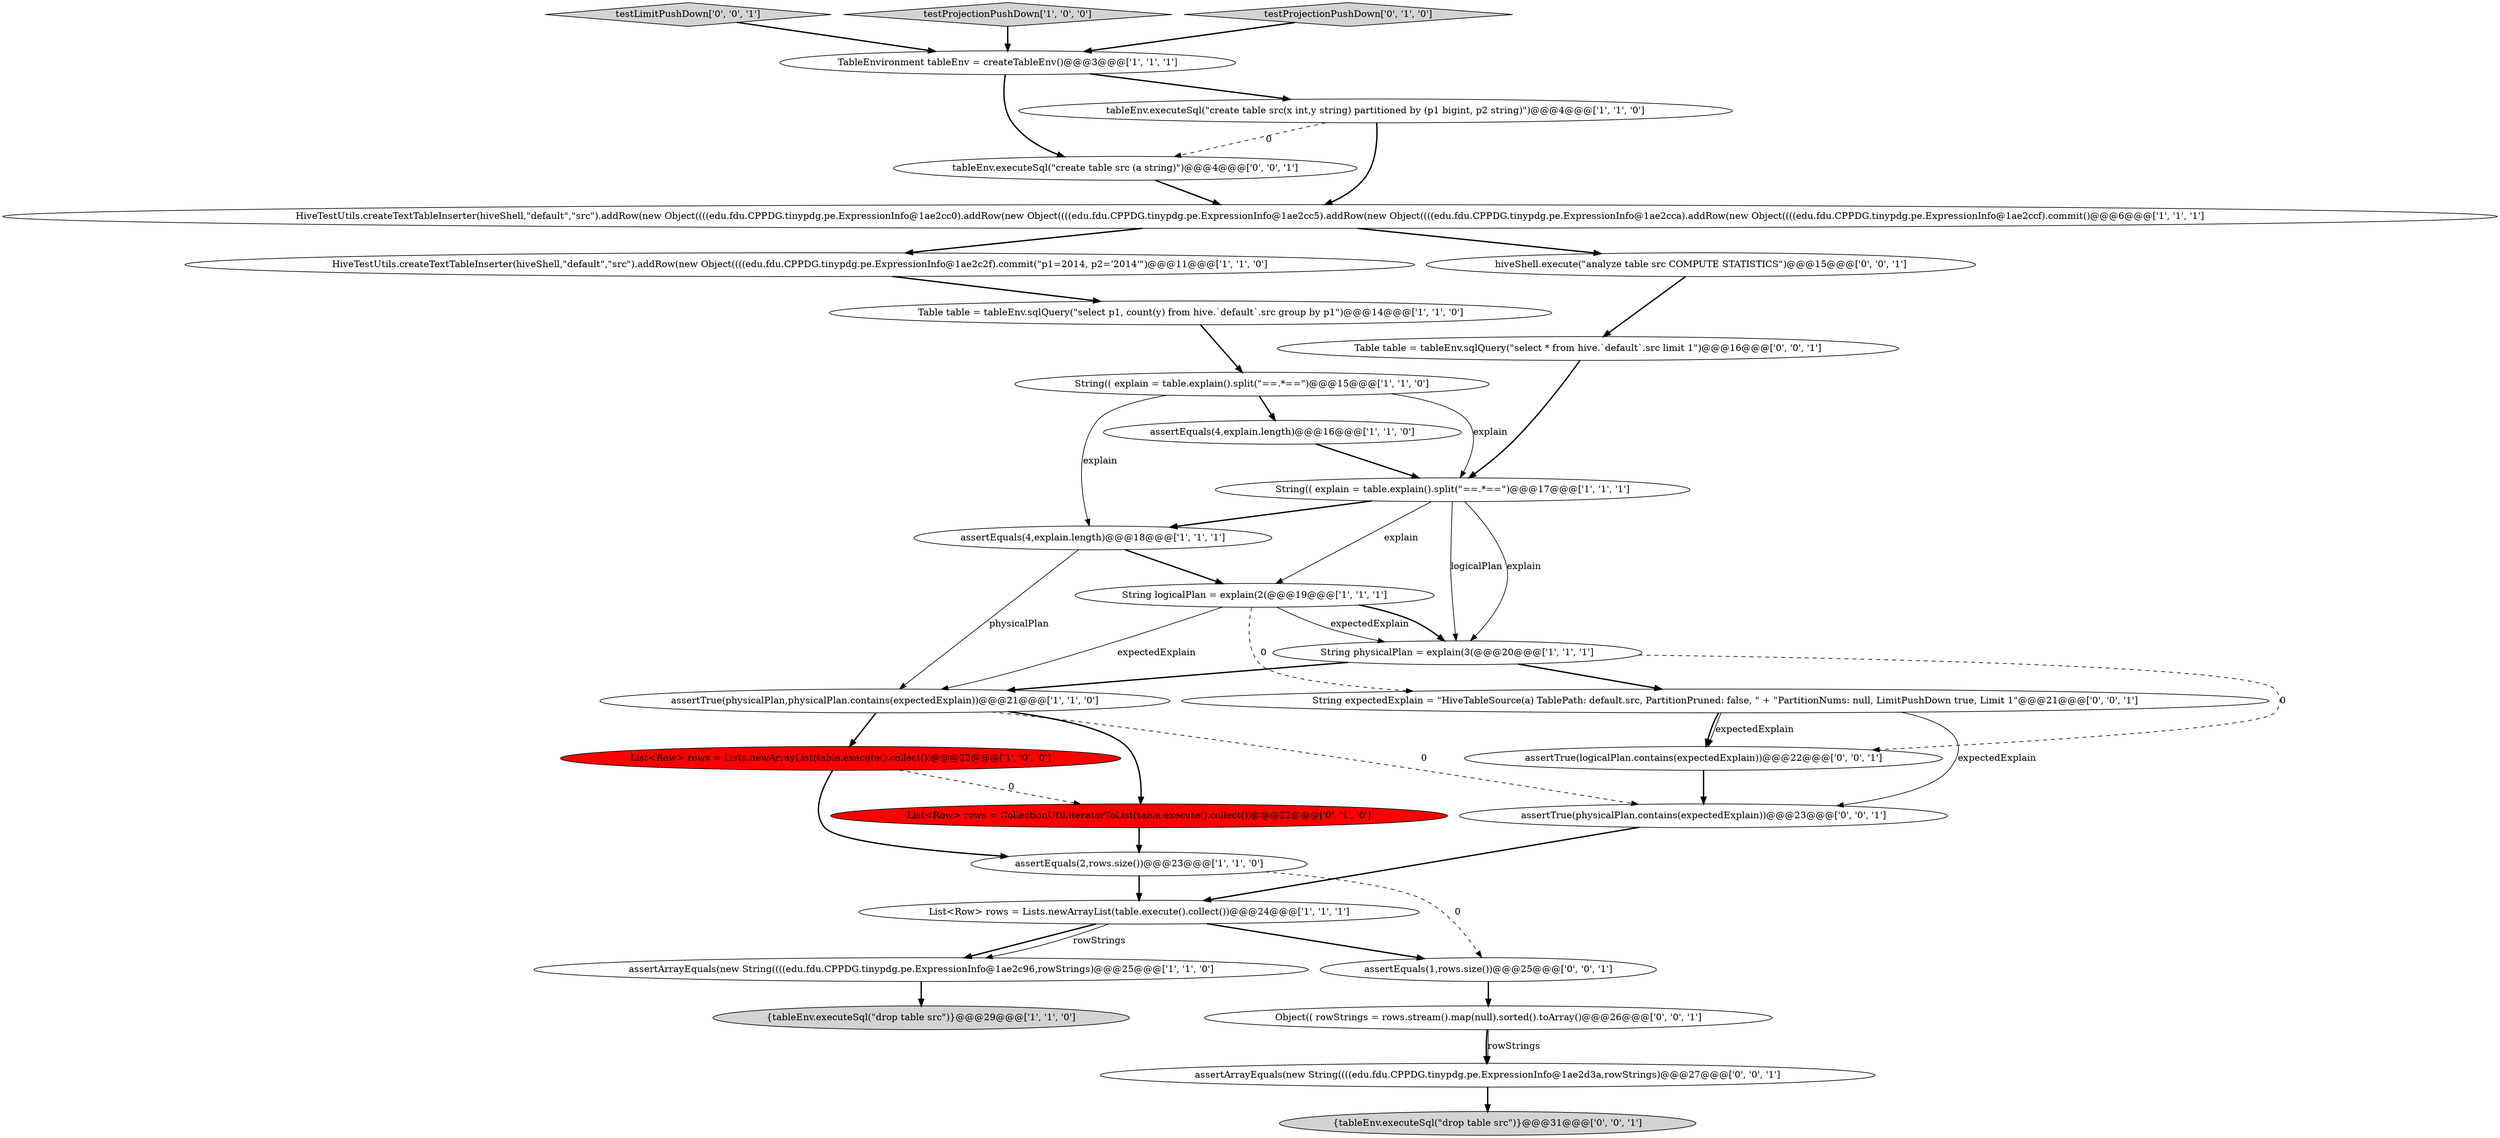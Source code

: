 digraph {
14 [style = filled, label = "String logicalPlan = explain(2(@@@19@@@['1', '1', '1']", fillcolor = white, shape = ellipse image = "AAA0AAABBB1BBB"];
9 [style = filled, label = "HiveTestUtils.createTextTableInserter(hiveShell,\"default\",\"src\").addRow(new Object((((edu.fdu.CPPDG.tinypdg.pe.ExpressionInfo@1ae2c2f).commit(\"p1=2014, p2='2014'\")@@@11@@@['1', '1', '0']", fillcolor = white, shape = ellipse image = "AAA0AAABBB1BBB"];
30 [style = filled, label = "assertTrue(logicalPlan.contains(expectedExplain))@@@22@@@['0', '0', '1']", fillcolor = white, shape = ellipse image = "AAA0AAABBB3BBB"];
2 [style = filled, label = "{tableEnv.executeSql(\"drop table src\")}@@@29@@@['1', '1', '0']", fillcolor = lightgray, shape = ellipse image = "AAA0AAABBB1BBB"];
23 [style = filled, label = "testLimitPushDown['0', '0', '1']", fillcolor = lightgray, shape = diamond image = "AAA0AAABBB3BBB"];
13 [style = filled, label = "String physicalPlan = explain(3(@@@20@@@['1', '1', '1']", fillcolor = white, shape = ellipse image = "AAA0AAABBB1BBB"];
26 [style = filled, label = "String expectedExplain = \"HiveTableSource(a) TablePath: default.src, PartitionPruned: false, \" + \"PartitionNums: null, LimitPushDown true, Limit 1\"@@@21@@@['0', '0', '1']", fillcolor = white, shape = ellipse image = "AAA0AAABBB3BBB"];
24 [style = filled, label = "tableEnv.executeSql(\"create table src (a string)\")@@@4@@@['0', '0', '1']", fillcolor = white, shape = ellipse image = "AAA0AAABBB3BBB"];
22 [style = filled, label = "assertTrue(physicalPlan.contains(expectedExplain))@@@23@@@['0', '0', '1']", fillcolor = white, shape = ellipse image = "AAA0AAABBB3BBB"];
15 [style = filled, label = "List<Row> rows = Lists.newArrayList(table.execute().collect())@@@22@@@['1', '0', '0']", fillcolor = red, shape = ellipse image = "AAA1AAABBB1BBB"];
7 [style = filled, label = "assertTrue(physicalPlan,physicalPlan.contains(expectedExplain))@@@21@@@['1', '1', '0']", fillcolor = white, shape = ellipse image = "AAA0AAABBB1BBB"];
16 [style = filled, label = "assertEquals(4,explain.length)@@@16@@@['1', '1', '0']", fillcolor = white, shape = ellipse image = "AAA0AAABBB1BBB"];
17 [style = filled, label = "testProjectionPushDown['1', '0', '0']", fillcolor = lightgray, shape = diamond image = "AAA0AAABBB1BBB"];
19 [style = filled, label = "testProjectionPushDown['0', '1', '0']", fillcolor = lightgray, shape = diamond image = "AAA0AAABBB2BBB"];
28 [style = filled, label = "Table table = tableEnv.sqlQuery(\"select * from hive.`default`.src limit 1\")@@@16@@@['0', '0', '1']", fillcolor = white, shape = ellipse image = "AAA0AAABBB3BBB"];
11 [style = filled, label = "HiveTestUtils.createTextTableInserter(hiveShell,\"default\",\"src\").addRow(new Object((((edu.fdu.CPPDG.tinypdg.pe.ExpressionInfo@1ae2cc0).addRow(new Object((((edu.fdu.CPPDG.tinypdg.pe.ExpressionInfo@1ae2cc5).addRow(new Object((((edu.fdu.CPPDG.tinypdg.pe.ExpressionInfo@1ae2cca).addRow(new Object((((edu.fdu.CPPDG.tinypdg.pe.ExpressionInfo@1ae2ccf).commit()@@@6@@@['1', '1', '1']", fillcolor = white, shape = ellipse image = "AAA0AAABBB1BBB"];
21 [style = filled, label = "assertEquals(1,rows.size())@@@25@@@['0', '0', '1']", fillcolor = white, shape = ellipse image = "AAA0AAABBB3BBB"];
27 [style = filled, label = "assertArrayEquals(new String((((edu.fdu.CPPDG.tinypdg.pe.ExpressionInfo@1ae2d3a,rowStrings)@@@27@@@['0', '0', '1']", fillcolor = white, shape = ellipse image = "AAA0AAABBB3BBB"];
0 [style = filled, label = "assertArrayEquals(new String((((edu.fdu.CPPDG.tinypdg.pe.ExpressionInfo@1ae2c96,rowStrings)@@@25@@@['1', '1', '0']", fillcolor = white, shape = ellipse image = "AAA0AAABBB1BBB"];
18 [style = filled, label = "List<Row> rows = CollectionUtil.iteratorToList(table.execute().collect())@@@22@@@['0', '1', '0']", fillcolor = red, shape = ellipse image = "AAA1AAABBB2BBB"];
4 [style = filled, label = "assertEquals(4,explain.length)@@@18@@@['1', '1', '1']", fillcolor = white, shape = ellipse image = "AAA0AAABBB1BBB"];
8 [style = filled, label = "String(( explain = table.explain().split(\"==.*==\")@@@15@@@['1', '1', '0']", fillcolor = white, shape = ellipse image = "AAA0AAABBB1BBB"];
12 [style = filled, label = "String(( explain = table.explain().split(\"==.*==\")@@@17@@@['1', '1', '1']", fillcolor = white, shape = ellipse image = "AAA0AAABBB1BBB"];
1 [style = filled, label = "Table table = tableEnv.sqlQuery(\"select p1, count(y) from hive.`default`.src group by p1\")@@@14@@@['1', '1', '0']", fillcolor = white, shape = ellipse image = "AAA0AAABBB1BBB"];
6 [style = filled, label = "List<Row> rows = Lists.newArrayList(table.execute().collect())@@@24@@@['1', '1', '1']", fillcolor = white, shape = ellipse image = "AAA0AAABBB1BBB"];
5 [style = filled, label = "tableEnv.executeSql(\"create table src(x int,y string) partitioned by (p1 bigint, p2 string)\")@@@4@@@['1', '1', '0']", fillcolor = white, shape = ellipse image = "AAA0AAABBB1BBB"];
20 [style = filled, label = "Object(( rowStrings = rows.stream().map(null).sorted().toArray()@@@26@@@['0', '0', '1']", fillcolor = white, shape = ellipse image = "AAA0AAABBB3BBB"];
3 [style = filled, label = "TableEnvironment tableEnv = createTableEnv()@@@3@@@['1', '1', '1']", fillcolor = white, shape = ellipse image = "AAA0AAABBB1BBB"];
25 [style = filled, label = "hiveShell.execute(\"analyze table src COMPUTE STATISTICS\")@@@15@@@['0', '0', '1']", fillcolor = white, shape = ellipse image = "AAA0AAABBB3BBB"];
10 [style = filled, label = "assertEquals(2,rows.size())@@@23@@@['1', '1', '0']", fillcolor = white, shape = ellipse image = "AAA0AAABBB1BBB"];
29 [style = filled, label = "{tableEnv.executeSql(\"drop table src\")}@@@31@@@['0', '0', '1']", fillcolor = lightgray, shape = ellipse image = "AAA0AAABBB3BBB"];
8->16 [style = bold, label=""];
4->14 [style = bold, label=""];
15->10 [style = bold, label=""];
25->28 [style = bold, label=""];
30->22 [style = bold, label=""];
1->8 [style = bold, label=""];
8->12 [style = solid, label="explain"];
26->22 [style = solid, label="expectedExplain"];
10->21 [style = dashed, label="0"];
3->24 [style = bold, label=""];
6->21 [style = bold, label=""];
0->2 [style = bold, label=""];
15->18 [style = dashed, label="0"];
5->24 [style = dashed, label="0"];
12->13 [style = solid, label="explain"];
23->3 [style = bold, label=""];
6->0 [style = bold, label=""];
4->7 [style = solid, label="physicalPlan"];
28->12 [style = bold, label=""];
12->13 [style = solid, label="logicalPlan"];
11->9 [style = bold, label=""];
10->6 [style = bold, label=""];
26->30 [style = solid, label="expectedExplain"];
14->26 [style = dashed, label="0"];
26->30 [style = bold, label=""];
20->27 [style = bold, label=""];
20->27 [style = solid, label="rowStrings"];
14->13 [style = solid, label="expectedExplain"];
8->4 [style = solid, label="explain"];
12->14 [style = solid, label="explain"];
3->5 [style = bold, label=""];
21->20 [style = bold, label=""];
18->10 [style = bold, label=""];
12->4 [style = bold, label=""];
13->26 [style = bold, label=""];
13->7 [style = bold, label=""];
24->11 [style = bold, label=""];
17->3 [style = bold, label=""];
7->18 [style = bold, label=""];
7->15 [style = bold, label=""];
5->11 [style = bold, label=""];
14->7 [style = solid, label="expectedExplain"];
14->13 [style = bold, label=""];
27->29 [style = bold, label=""];
9->1 [style = bold, label=""];
16->12 [style = bold, label=""];
19->3 [style = bold, label=""];
13->30 [style = dashed, label="0"];
7->22 [style = dashed, label="0"];
6->0 [style = solid, label="rowStrings"];
11->25 [style = bold, label=""];
22->6 [style = bold, label=""];
}
